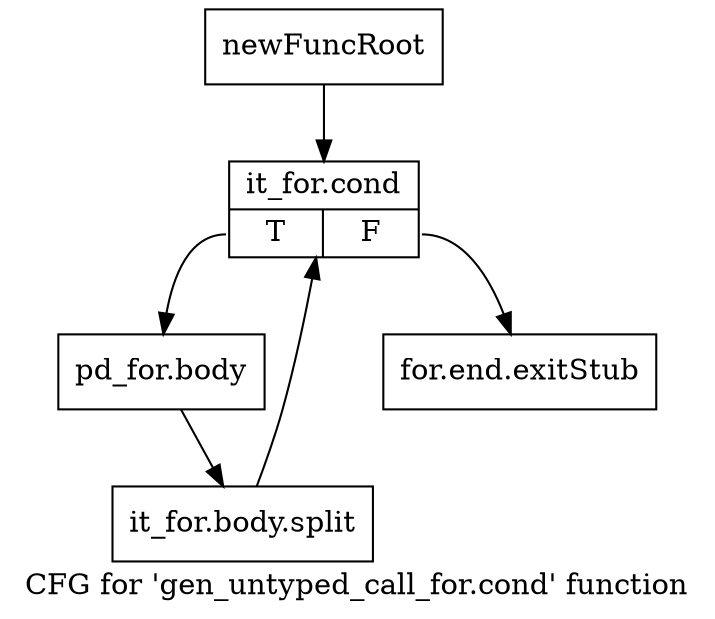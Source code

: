 digraph "CFG for 'gen_untyped_call_for.cond' function" {
	label="CFG for 'gen_untyped_call_for.cond' function";

	Node0xb2f0480 [shape=record,label="{newFuncRoot}"];
	Node0xb2f0480 -> Node0xb2f0520;
	Node0xb2f04d0 [shape=record,label="{for.end.exitStub}"];
	Node0xb2f0520 [shape=record,label="{it_for.cond|{<s0>T|<s1>F}}"];
	Node0xb2f0520:s0 -> Node0xb2f0570;
	Node0xb2f0520:s1 -> Node0xb2f04d0;
	Node0xb2f0570 [shape=record,label="{pd_for.body}"];
	Node0xb2f0570 -> Node0xf6da840;
	Node0xf6da840 [shape=record,label="{it_for.body.split}"];
	Node0xf6da840 -> Node0xb2f0520;
}

